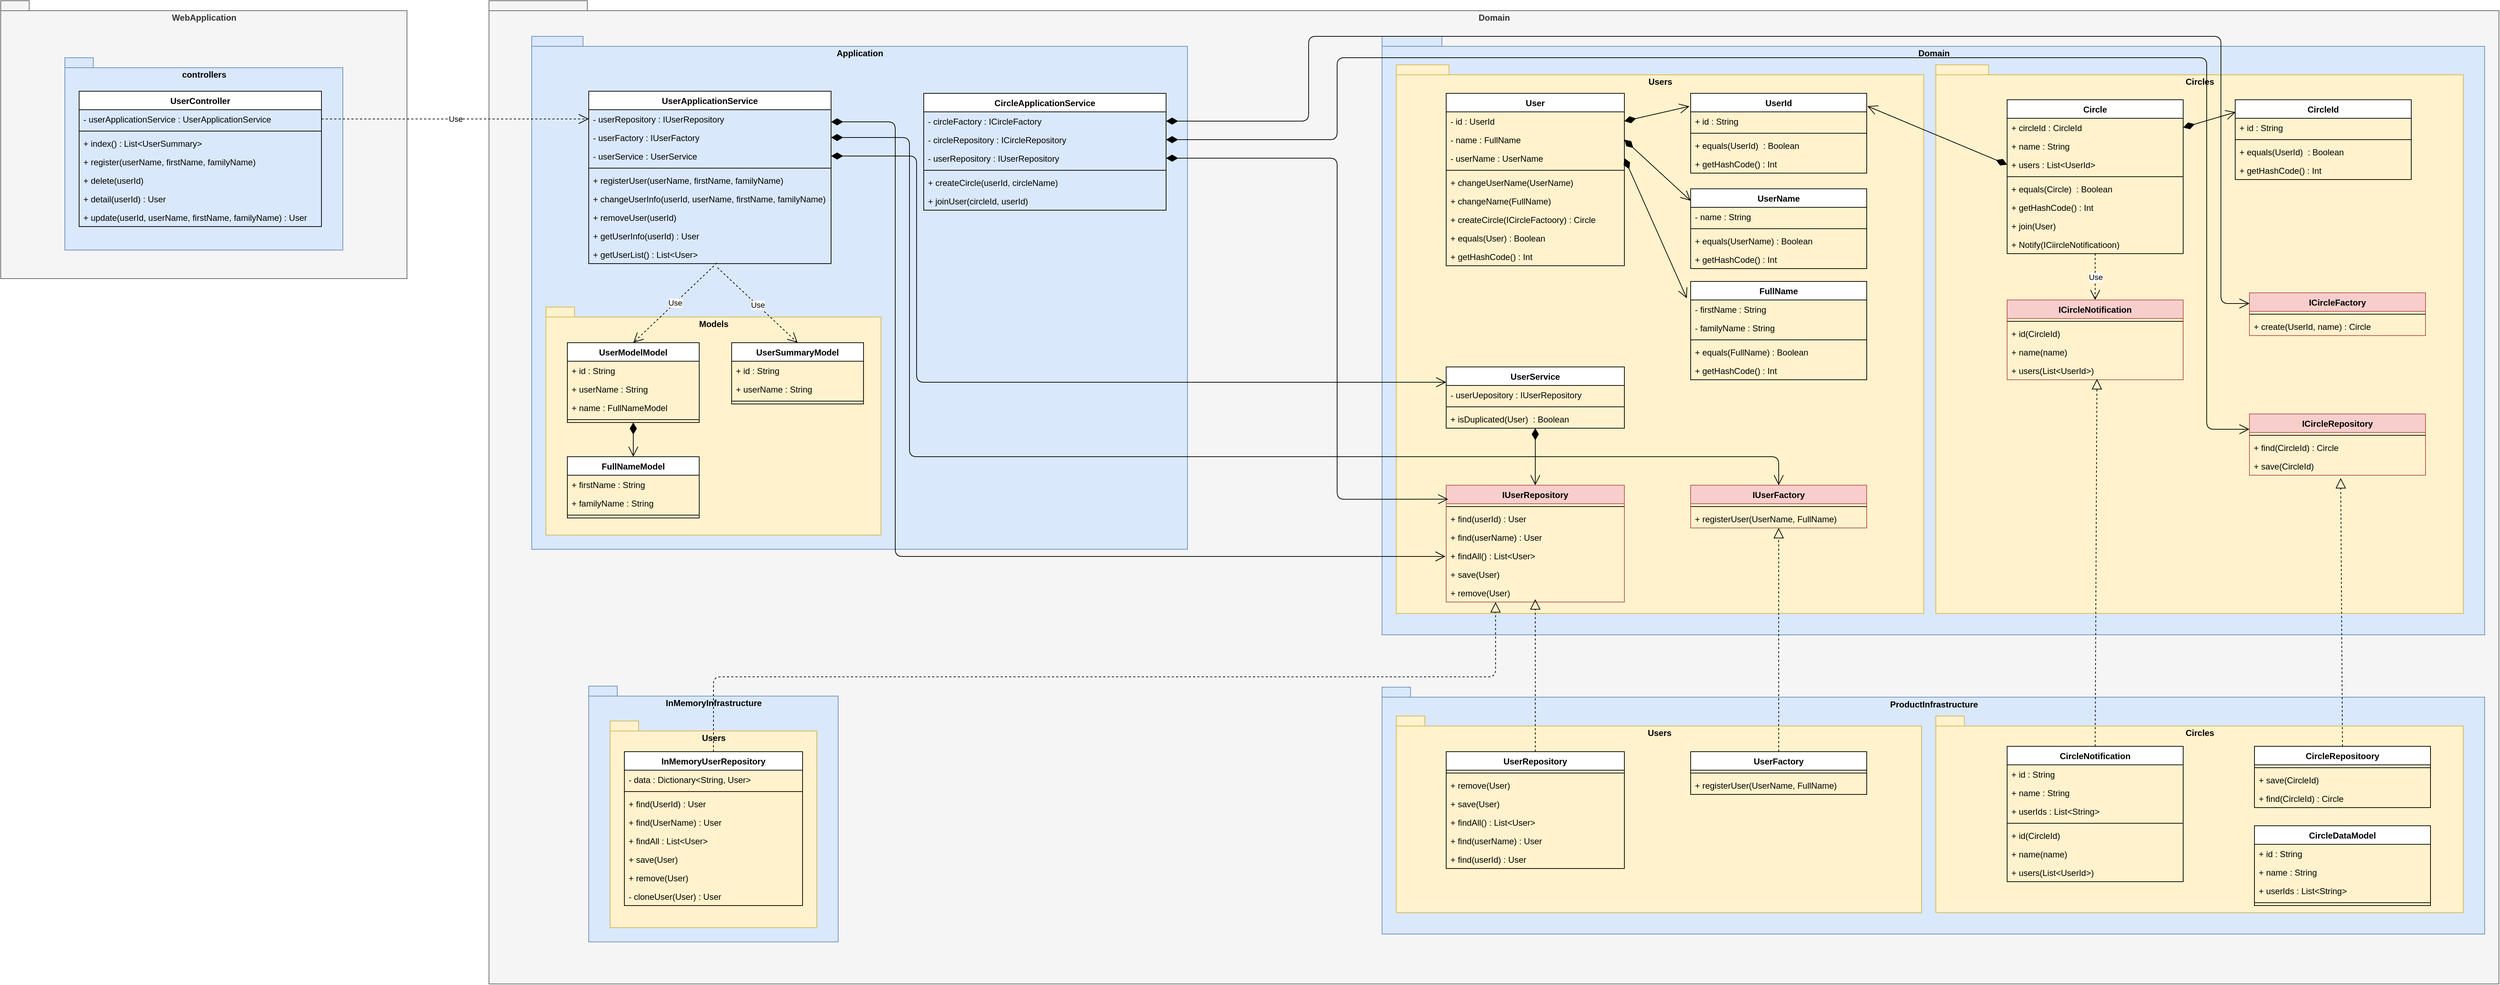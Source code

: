 <mxfile version="14.2.2" type="github">
  <diagram id="C5RBs43oDa-KdzZeNtuy" name="Page-1">
    <mxGraphModel dx="3231" dy="1077" grid="1" gridSize="10" guides="1" tooltips="1" connect="1" arrows="1" fold="1" page="1" pageScale="1" pageWidth="827" pageHeight="1169" math="0" shadow="0">
      <root>
        <mxCell id="WIyWlLk6GJQsqaUBKTNV-0" />
        <mxCell id="WIyWlLk6GJQsqaUBKTNV-1" parent="WIyWlLk6GJQsqaUBKTNV-0" />
        <mxCell id="rP0kursKjQXelINlSOQW-1" value="Domain" style="shape=folder;fontStyle=1;spacingTop=10;tabWidth=40;tabHeight=14;tabPosition=left;html=1;horizontal=1;verticalAlign=top;fillColor=#f5f5f5;strokeColor=#666666;fontColor=#333333;" parent="WIyWlLk6GJQsqaUBKTNV-1" vertex="1">
          <mxGeometry x="-840" y="610" width="2820" height="1380" as="geometry" />
        </mxCell>
        <mxCell id="LSt1L3LTANjzH6nGVOF3-1" value="Domain" style="shape=folder;fontStyle=1;spacingTop=10;tabWidth=40;tabHeight=14;tabPosition=left;html=1;horizontal=1;verticalAlign=top;fillColor=#dae8fc;strokeColor=#6c8ebf;" parent="WIyWlLk6GJQsqaUBKTNV-1" vertex="1">
          <mxGeometry x="413" y="660" width="1547" height="840" as="geometry" />
        </mxCell>
        <mxCell id="rP0kursKjQXelINlSOQW-18" value="Users" style="shape=folder;fontStyle=1;spacingTop=10;tabWidth=40;tabHeight=14;tabPosition=left;html=1;horizontal=1;verticalAlign=top;fillColor=#fff2cc;strokeColor=#d6b656;" parent="WIyWlLk6GJQsqaUBKTNV-1" vertex="1">
          <mxGeometry x="433" y="700" width="740" height="770" as="geometry" />
        </mxCell>
        <mxCell id="LSt1L3LTANjzH6nGVOF3-46" value="WebApplication" style="shape=folder;fontStyle=1;spacingTop=10;tabWidth=40;tabHeight=14;tabPosition=left;html=1;horizontal=1;verticalAlign=top;fillColor=#f5f5f5;strokeColor=#666666;fontColor=#333333;" parent="WIyWlLk6GJQsqaUBKTNV-1" vertex="1">
          <mxGeometry x="-1525" y="610" width="570" height="390" as="geometry" />
        </mxCell>
        <mxCell id="rP0kursKjQXelINlSOQW-2" value="controllers" style="shape=folder;fontStyle=1;spacingTop=10;tabWidth=40;tabHeight=14;tabPosition=left;html=1;horizontal=1;verticalAlign=top;fillColor=#dae8fc;strokeColor=#6c8ebf;" parent="WIyWlLk6GJQsqaUBKTNV-1" vertex="1">
          <mxGeometry x="-1435" y="690" width="390" height="270" as="geometry" />
        </mxCell>
        <mxCell id="LSt1L3LTANjzH6nGVOF3-133" value="ProductInfrastructure" style="shape=folder;fontStyle=1;spacingTop=10;tabWidth=40;tabHeight=14;tabPosition=left;html=1;horizontal=1;verticalAlign=top;fillColor=#dae8fc;strokeColor=#6c8ebf;" parent="WIyWlLk6GJQsqaUBKTNV-1" vertex="1">
          <mxGeometry x="413" y="1573.5" width="1547" height="346.5" as="geometry" />
        </mxCell>
        <mxCell id="LSt1L3LTANjzH6nGVOF3-130" value="InMemoryInfrastructure" style="shape=folder;fontStyle=1;spacingTop=10;tabWidth=40;tabHeight=14;tabPosition=left;html=1;horizontal=1;verticalAlign=top;fillColor=#dae8fc;strokeColor=#6c8ebf;" parent="WIyWlLk6GJQsqaUBKTNV-1" vertex="1">
          <mxGeometry x="-700" y="1572" width="350" height="359" as="geometry" />
        </mxCell>
        <mxCell id="LSt1L3LTANjzH6nGVOF3-69" value="Application" style="shape=folder;fontStyle=1;spacingTop=10;tabWidth=40;tabHeight=14;tabPosition=left;html=1;horizontal=1;verticalAlign=top;fillColor=#dae8fc;strokeColor=#6c8ebf;" parent="WIyWlLk6GJQsqaUBKTNV-1" vertex="1">
          <mxGeometry x="-780" y="660" width="920" height="720" as="geometry" />
        </mxCell>
        <mxCell id="LSt1L3LTANjzH6nGVOF3-10" value="User" style="swimlane;fontStyle=1;align=center;verticalAlign=top;childLayout=stackLayout;horizontal=1;startSize=26;horizontalStack=0;resizeParent=1;resizeParentMax=0;resizeLast=0;collapsible=1;marginBottom=0;" parent="WIyWlLk6GJQsqaUBKTNV-1" vertex="1">
          <mxGeometry x="503" y="740" width="250" height="242" as="geometry" />
        </mxCell>
        <mxCell id="LSt1L3LTANjzH6nGVOF3-11" value="- id : UserId" style="text;strokeColor=none;fillColor=none;align=left;verticalAlign=top;spacingLeft=4;spacingRight=4;overflow=hidden;rotatable=0;points=[[0,0.5],[1,0.5]];portConstraint=eastwest;" parent="LSt1L3LTANjzH6nGVOF3-10" vertex="1">
          <mxGeometry y="26" width="250" height="26" as="geometry" />
        </mxCell>
        <mxCell id="LSt1L3LTANjzH6nGVOF3-25" value="- name : FullName" style="text;strokeColor=none;fillColor=none;align=left;verticalAlign=top;spacingLeft=4;spacingRight=4;overflow=hidden;rotatable=0;points=[[0,0.5],[1,0.5]];portConstraint=eastwest;" parent="LSt1L3LTANjzH6nGVOF3-10" vertex="1">
          <mxGeometry y="52" width="250" height="26" as="geometry" />
        </mxCell>
        <mxCell id="LSt1L3LTANjzH6nGVOF3-56" value="- userName : UserName" style="text;strokeColor=none;fillColor=none;align=left;verticalAlign=top;spacingLeft=4;spacingRight=4;overflow=hidden;rotatable=0;points=[[0,0.5],[1,0.5]];portConstraint=eastwest;" parent="LSt1L3LTANjzH6nGVOF3-10" vertex="1">
          <mxGeometry y="78" width="250" height="26" as="geometry" />
        </mxCell>
        <mxCell id="LSt1L3LTANjzH6nGVOF3-12" value="" style="line;strokeWidth=1;fillColor=none;align=left;verticalAlign=middle;spacingTop=-1;spacingLeft=3;spacingRight=3;rotatable=0;labelPosition=right;points=[];portConstraint=eastwest;" parent="LSt1L3LTANjzH6nGVOF3-10" vertex="1">
          <mxGeometry y="104" width="250" height="8" as="geometry" />
        </mxCell>
        <mxCell id="LSt1L3LTANjzH6nGVOF3-13" value="+ changeUserName(UserName)" style="text;strokeColor=none;fillColor=none;align=left;verticalAlign=top;spacingLeft=4;spacingRight=4;overflow=hidden;rotatable=0;points=[[0,0.5],[1,0.5]];portConstraint=eastwest;" parent="LSt1L3LTANjzH6nGVOF3-10" vertex="1">
          <mxGeometry y="112" width="250" height="26" as="geometry" />
        </mxCell>
        <mxCell id="LSt1L3LTANjzH6nGVOF3-109" value="+ changeName(FullName)" style="text;strokeColor=none;fillColor=none;align=left;verticalAlign=top;spacingLeft=4;spacingRight=4;overflow=hidden;rotatable=0;points=[[0,0.5],[1,0.5]];portConstraint=eastwest;" parent="LSt1L3LTANjzH6nGVOF3-10" vertex="1">
          <mxGeometry y="138" width="250" height="26" as="geometry" />
        </mxCell>
        <mxCell id="rP0kursKjQXelINlSOQW-38" value="+ createCircle(ICircleFactoory) : Circle" style="text;strokeColor=none;fillColor=none;align=left;verticalAlign=top;spacingLeft=4;spacingRight=4;overflow=hidden;rotatable=0;points=[[0,0.5],[1,0.5]];portConstraint=eastwest;" parent="LSt1L3LTANjzH6nGVOF3-10" vertex="1">
          <mxGeometry y="164" width="250" height="26" as="geometry" />
        </mxCell>
        <mxCell id="rP0kursKjQXelINlSOQW-39" value="+ equals(User) : Boolean" style="text;strokeColor=none;fillColor=none;align=left;verticalAlign=top;spacingLeft=4;spacingRight=4;overflow=hidden;rotatable=0;points=[[0,0.5],[1,0.5]];portConstraint=eastwest;" parent="LSt1L3LTANjzH6nGVOF3-10" vertex="1">
          <mxGeometry y="190" width="250" height="26" as="geometry" />
        </mxCell>
        <mxCell id="rP0kursKjQXelINlSOQW-40" value="+ getHashCode() : Int" style="text;strokeColor=none;fillColor=none;align=left;verticalAlign=top;spacingLeft=4;spacingRight=4;overflow=hidden;rotatable=0;points=[[0,0.5],[1,0.5]];portConstraint=eastwest;" parent="LSt1L3LTANjzH6nGVOF3-10" vertex="1">
          <mxGeometry y="216" width="250" height="26" as="geometry" />
        </mxCell>
        <mxCell id="LSt1L3LTANjzH6nGVOF3-14" value="UserId" style="swimlane;fontStyle=1;align=center;verticalAlign=top;childLayout=stackLayout;horizontal=1;startSize=26;horizontalStack=0;resizeParent=1;resizeParentMax=0;resizeLast=0;collapsible=1;marginBottom=0;" parent="WIyWlLk6GJQsqaUBKTNV-1" vertex="1">
          <mxGeometry x="846" y="740" width="247" height="112" as="geometry" />
        </mxCell>
        <mxCell id="LSt1L3LTANjzH6nGVOF3-15" value="+ id : String" style="text;strokeColor=none;fillColor=none;align=left;verticalAlign=top;spacingLeft=4;spacingRight=4;overflow=hidden;rotatable=0;points=[[0,0.5],[1,0.5]];portConstraint=eastwest;" parent="LSt1L3LTANjzH6nGVOF3-14" vertex="1">
          <mxGeometry y="26" width="247" height="26" as="geometry" />
        </mxCell>
        <mxCell id="LSt1L3LTANjzH6nGVOF3-16" value="" style="line;strokeWidth=1;fillColor=none;align=left;verticalAlign=middle;spacingTop=-1;spacingLeft=3;spacingRight=3;rotatable=0;labelPosition=right;points=[];portConstraint=eastwest;" parent="LSt1L3LTANjzH6nGVOF3-14" vertex="1">
          <mxGeometry y="52" width="247" height="8" as="geometry" />
        </mxCell>
        <mxCell id="LSt1L3LTANjzH6nGVOF3-17" value="+ equals(UserId)  : Boolean" style="text;strokeColor=none;fillColor=none;align=left;verticalAlign=top;spacingLeft=4;spacingRight=4;overflow=hidden;rotatable=0;points=[[0,0.5],[1,0.5]];portConstraint=eastwest;" parent="LSt1L3LTANjzH6nGVOF3-14" vertex="1">
          <mxGeometry y="60" width="247" height="26" as="geometry" />
        </mxCell>
        <mxCell id="LSt1L3LTANjzH6nGVOF3-24" value="+ getHashCode() : Int" style="text;strokeColor=none;fillColor=none;align=left;verticalAlign=top;spacingLeft=4;spacingRight=4;overflow=hidden;rotatable=0;points=[[0,0.5],[1,0.5]];portConstraint=eastwest;" parent="LSt1L3LTANjzH6nGVOF3-14" vertex="1">
          <mxGeometry y="86" width="247" height="26" as="geometry" />
        </mxCell>
        <mxCell id="LSt1L3LTANjzH6nGVOF3-28" value="UserService" style="swimlane;fontStyle=1;align=center;verticalAlign=top;childLayout=stackLayout;horizontal=1;startSize=26;horizontalStack=0;resizeParent=1;resizeParentMax=0;resizeLast=0;collapsible=1;marginBottom=0;" parent="WIyWlLk6GJQsqaUBKTNV-1" vertex="1">
          <mxGeometry x="503" y="1124" width="250" height="86" as="geometry" />
        </mxCell>
        <mxCell id="LSt1L3LTANjzH6nGVOF3-37" value="- userUepository : IUserRepository" style="text;strokeColor=none;fillColor=none;align=left;verticalAlign=top;spacingLeft=4;spacingRight=4;overflow=hidden;rotatable=0;points=[[0,0.5],[1,0.5]];portConstraint=eastwest;" parent="LSt1L3LTANjzH6nGVOF3-28" vertex="1">
          <mxGeometry y="26" width="250" height="26" as="geometry" />
        </mxCell>
        <mxCell id="LSt1L3LTANjzH6nGVOF3-30" value="" style="line;strokeWidth=1;fillColor=none;align=left;verticalAlign=middle;spacingTop=-1;spacingLeft=3;spacingRight=3;rotatable=0;labelPosition=right;points=[];portConstraint=eastwest;" parent="LSt1L3LTANjzH6nGVOF3-28" vertex="1">
          <mxGeometry y="52" width="250" height="8" as="geometry" />
        </mxCell>
        <mxCell id="LSt1L3LTANjzH6nGVOF3-31" value="+ isDuplicated(User)  : Boolean" style="text;strokeColor=none;fillColor=none;align=left;verticalAlign=top;spacingLeft=4;spacingRight=4;overflow=hidden;rotatable=0;points=[[0,0.5],[1,0.5]];portConstraint=eastwest;" parent="LSt1L3LTANjzH6nGVOF3-28" vertex="1">
          <mxGeometry y="60" width="250" height="26" as="geometry" />
        </mxCell>
        <mxCell id="LSt1L3LTANjzH6nGVOF3-39" value="IUserRepository" style="swimlane;fontStyle=1;align=center;verticalAlign=top;childLayout=stackLayout;horizontal=1;startSize=26;horizontalStack=0;resizeParent=1;resizeParentMax=0;resizeLast=0;collapsible=1;marginBottom=0;fillColor=#f8cecc;strokeColor=#b85450;" parent="WIyWlLk6GJQsqaUBKTNV-1" vertex="1">
          <mxGeometry x="503" y="1290" width="250" height="164" as="geometry" />
        </mxCell>
        <mxCell id="LSt1L3LTANjzH6nGVOF3-40" value="" style="line;strokeWidth=1;fillColor=none;align=left;verticalAlign=middle;spacingTop=-1;spacingLeft=3;spacingRight=3;rotatable=0;labelPosition=right;points=[];portConstraint=eastwest;" parent="LSt1L3LTANjzH6nGVOF3-39" vertex="1">
          <mxGeometry y="26" width="250" height="8" as="geometry" />
        </mxCell>
        <mxCell id="LSt1L3LTANjzH6nGVOF3-42" value="+ find(userId) : User" style="text;strokeColor=none;fillColor=none;align=left;verticalAlign=top;spacingLeft=4;spacingRight=4;overflow=hidden;rotatable=0;points=[[0,0.5],[1,0.5]];portConstraint=eastwest;" parent="LSt1L3LTANjzH6nGVOF3-39" vertex="1">
          <mxGeometry y="34" width="250" height="26" as="geometry" />
        </mxCell>
        <mxCell id="LSt1L3LTANjzH6nGVOF3-138" value="+ find(userName) : User" style="text;strokeColor=none;fillColor=none;align=left;verticalAlign=top;spacingLeft=4;spacingRight=4;overflow=hidden;rotatable=0;points=[[0,0.5],[1,0.5]];portConstraint=eastwest;" parent="LSt1L3LTANjzH6nGVOF3-39" vertex="1">
          <mxGeometry y="60" width="250" height="26" as="geometry" />
        </mxCell>
        <mxCell id="LSt1L3LTANjzH6nGVOF3-139" value="+ findAll() : List&lt;User&gt;" style="text;strokeColor=none;fillColor=none;align=left;verticalAlign=top;spacingLeft=4;spacingRight=4;overflow=hidden;rotatable=0;points=[[0,0.5],[1,0.5]];portConstraint=eastwest;" parent="LSt1L3LTANjzH6nGVOF3-39" vertex="1">
          <mxGeometry y="86" width="250" height="26" as="geometry" />
        </mxCell>
        <mxCell id="LSt1L3LTANjzH6nGVOF3-41" value="+ save(User) " style="text;strokeColor=none;fillColor=none;align=left;verticalAlign=top;spacingLeft=4;spacingRight=4;overflow=hidden;rotatable=0;points=[[0,0.5],[1,0.5]];portConstraint=eastwest;" parent="LSt1L3LTANjzH6nGVOF3-39" vertex="1">
          <mxGeometry y="112" width="250" height="26" as="geometry" />
        </mxCell>
        <mxCell id="LSt1L3LTANjzH6nGVOF3-140" value="+ remove(User) " style="text;strokeColor=none;fillColor=none;align=left;verticalAlign=top;spacingLeft=4;spacingRight=4;overflow=hidden;rotatable=0;points=[[0,0.5],[1,0.5]];portConstraint=eastwest;" parent="LSt1L3LTANjzH6nGVOF3-39" vertex="1">
          <mxGeometry y="138" width="250" height="26" as="geometry" />
        </mxCell>
        <mxCell id="LSt1L3LTANjzH6nGVOF3-51" value="UserName" style="swimlane;fontStyle=1;align=center;verticalAlign=top;childLayout=stackLayout;horizontal=1;startSize=26;horizontalStack=0;resizeParent=1;resizeParentMax=0;resizeLast=0;collapsible=1;marginBottom=0;" parent="WIyWlLk6GJQsqaUBKTNV-1" vertex="1">
          <mxGeometry x="846" y="874" width="247" height="112" as="geometry" />
        </mxCell>
        <mxCell id="LSt1L3LTANjzH6nGVOF3-52" value="- name : String" style="text;strokeColor=none;fillColor=none;align=left;verticalAlign=top;spacingLeft=4;spacingRight=4;overflow=hidden;rotatable=0;points=[[0,0.5],[1,0.5]];portConstraint=eastwest;" parent="LSt1L3LTANjzH6nGVOF3-51" vertex="1">
          <mxGeometry y="26" width="247" height="26" as="geometry" />
        </mxCell>
        <mxCell id="LSt1L3LTANjzH6nGVOF3-53" value="" style="line;strokeWidth=1;fillColor=none;align=left;verticalAlign=middle;spacingTop=-1;spacingLeft=3;spacingRight=3;rotatable=0;labelPosition=right;points=[];portConstraint=eastwest;" parent="LSt1L3LTANjzH6nGVOF3-51" vertex="1">
          <mxGeometry y="52" width="247" height="8" as="geometry" />
        </mxCell>
        <mxCell id="LSt1L3LTANjzH6nGVOF3-6" value="+ equals(UserName) : Boolean" style="text;strokeColor=none;fillColor=none;align=left;verticalAlign=top;spacingLeft=4;spacingRight=4;overflow=hidden;rotatable=0;points=[[0,0.5],[1,0.5]];portConstraint=eastwest;" parent="LSt1L3LTANjzH6nGVOF3-51" vertex="1">
          <mxGeometry y="60" width="247" height="26" as="geometry" />
        </mxCell>
        <mxCell id="rP0kursKjQXelINlSOQW-41" value="+ getHashCode() : Int" style="text;strokeColor=none;fillColor=none;align=left;verticalAlign=top;spacingLeft=4;spacingRight=4;overflow=hidden;rotatable=0;points=[[0,0.5],[1,0.5]];portConstraint=eastwest;" parent="LSt1L3LTANjzH6nGVOF3-51" vertex="1">
          <mxGeometry y="86" width="247" height="26" as="geometry" />
        </mxCell>
        <mxCell id="LSt1L3LTANjzH6nGVOF3-70" value="UserApplicationService" style="swimlane;fontStyle=1;align=center;verticalAlign=top;childLayout=stackLayout;horizontal=1;startSize=26;horizontalStack=0;resizeParent=1;resizeParentMax=0;resizeLast=0;collapsible=1;marginBottom=0;" parent="WIyWlLk6GJQsqaUBKTNV-1" vertex="1">
          <mxGeometry x="-700" y="737" width="340" height="242" as="geometry" />
        </mxCell>
        <mxCell id="LSt1L3LTANjzH6nGVOF3-72" value="- userRepository : IUserRepository" style="text;strokeColor=none;fillColor=none;align=left;verticalAlign=top;spacingLeft=4;spacingRight=4;overflow=hidden;rotatable=0;points=[[0,0.5],[1,0.5]];portConstraint=eastwest;" parent="LSt1L3LTANjzH6nGVOF3-70" vertex="1">
          <mxGeometry y="26" width="340" height="26" as="geometry" />
        </mxCell>
        <mxCell id="rP0kursKjQXelINlSOQW-0" value="- userFactory : IUserFactory" style="text;strokeColor=none;fillColor=none;align=left;verticalAlign=top;spacingLeft=4;spacingRight=4;overflow=hidden;rotatable=0;points=[[0,0.5],[1,0.5]];portConstraint=eastwest;" parent="LSt1L3LTANjzH6nGVOF3-70" vertex="1">
          <mxGeometry y="52" width="340" height="26" as="geometry" />
        </mxCell>
        <mxCell id="LSt1L3LTANjzH6nGVOF3-71" value="- userService : UserService" style="text;strokeColor=none;fillColor=none;align=left;verticalAlign=top;spacingLeft=4;spacingRight=4;overflow=hidden;rotatable=0;points=[[0,0.5],[1,0.5]];portConstraint=eastwest;" parent="LSt1L3LTANjzH6nGVOF3-70" vertex="1">
          <mxGeometry y="78" width="340" height="26" as="geometry" />
        </mxCell>
        <mxCell id="LSt1L3LTANjzH6nGVOF3-73" value="" style="line;strokeWidth=1;fillColor=none;align=left;verticalAlign=middle;spacingTop=-1;spacingLeft=3;spacingRight=3;rotatable=0;labelPosition=right;points=[];portConstraint=eastwest;" parent="LSt1L3LTANjzH6nGVOF3-70" vertex="1">
          <mxGeometry y="104" width="340" height="8" as="geometry" />
        </mxCell>
        <mxCell id="LSt1L3LTANjzH6nGVOF3-74" value="+ registerUser(userName, firstName, familyName)" style="text;strokeColor=none;fillColor=none;align=left;verticalAlign=top;spacingLeft=4;spacingRight=4;overflow=hidden;rotatable=0;points=[[0,0.5],[1,0.5]];portConstraint=eastwest;" parent="LSt1L3LTANjzH6nGVOF3-70" vertex="1">
          <mxGeometry y="112" width="340" height="26" as="geometry" />
        </mxCell>
        <mxCell id="LSt1L3LTANjzH6nGVOF3-122" value="+ changeUserInfo(userId, userName, firstName, familyName)" style="text;strokeColor=none;fillColor=none;align=left;verticalAlign=top;spacingLeft=4;spacingRight=4;overflow=hidden;rotatable=0;points=[[0,0.5],[1,0.5]];portConstraint=eastwest;" parent="LSt1L3LTANjzH6nGVOF3-70" vertex="1">
          <mxGeometry y="138" width="340" height="26" as="geometry" />
        </mxCell>
        <mxCell id="LSt1L3LTANjzH6nGVOF3-123" value="+ removeUser(userId)" style="text;strokeColor=none;fillColor=none;align=left;verticalAlign=top;spacingLeft=4;spacingRight=4;overflow=hidden;rotatable=0;points=[[0,0.5],[1,0.5]];portConstraint=eastwest;" parent="LSt1L3LTANjzH6nGVOF3-70" vertex="1">
          <mxGeometry y="164" width="340" height="26" as="geometry" />
        </mxCell>
        <mxCell id="LSt1L3LTANjzH6nGVOF3-124" value="+ getUserInfo(userId) : User" style="text;strokeColor=none;fillColor=none;align=left;verticalAlign=top;spacingLeft=4;spacingRight=4;overflow=hidden;rotatable=0;points=[[0,0.5],[1,0.5]];portConstraint=eastwest;" parent="LSt1L3LTANjzH6nGVOF3-70" vertex="1">
          <mxGeometry y="190" width="340" height="26" as="geometry" />
        </mxCell>
        <mxCell id="LSt1L3LTANjzH6nGVOF3-125" value="+ getUserList() : List&lt;User&gt;" style="text;strokeColor=none;fillColor=none;align=left;verticalAlign=top;spacingLeft=4;spacingRight=4;overflow=hidden;rotatable=0;points=[[0,0.5],[1,0.5]];portConstraint=eastwest;" parent="LSt1L3LTANjzH6nGVOF3-70" vertex="1">
          <mxGeometry y="216" width="340" height="26" as="geometry" />
        </mxCell>
        <mxCell id="LSt1L3LTANjzH6nGVOF3-75" value="Use" style="endArrow=open;endSize=12;dashed=1;html=1;exitX=1;exitY=0.5;exitDx=0;exitDy=0;entryX=0;entryY=0.5;entryDx=0;entryDy=0;" parent="WIyWlLk6GJQsqaUBKTNV-1" source="LSt1L3LTANjzH6nGVOF3-50" target="LSt1L3LTANjzH6nGVOF3-72" edge="1">
          <mxGeometry width="160" relative="1" as="geometry">
            <mxPoint x="-620" y="980" as="sourcePoint" />
            <mxPoint x="-430" y="776" as="targetPoint" />
          </mxGeometry>
        </mxCell>
        <mxCell id="LSt1L3LTANjzH6nGVOF3-77" value="IUserFactory" style="swimlane;fontStyle=1;align=center;verticalAlign=top;childLayout=stackLayout;horizontal=1;startSize=26;horizontalStack=0;resizeParent=1;resizeParentMax=0;resizeLast=0;collapsible=1;marginBottom=0;fillColor=#f8cecc;strokeColor=#b85450;" parent="WIyWlLk6GJQsqaUBKTNV-1" vertex="1">
          <mxGeometry x="846" y="1290" width="247" height="60" as="geometry" />
        </mxCell>
        <mxCell id="LSt1L3LTANjzH6nGVOF3-78" value="" style="line;strokeWidth=1;fillColor=none;align=left;verticalAlign=middle;spacingTop=-1;spacingLeft=3;spacingRight=3;rotatable=0;labelPosition=right;points=[];portConstraint=eastwest;" parent="LSt1L3LTANjzH6nGVOF3-77" vertex="1">
          <mxGeometry y="26" width="247" height="8" as="geometry" />
        </mxCell>
        <mxCell id="LSt1L3LTANjzH6nGVOF3-79" value="+ registerUser(UserName, FullName) " style="text;strokeColor=none;fillColor=none;align=left;verticalAlign=top;spacingLeft=4;spacingRight=4;overflow=hidden;rotatable=0;points=[[0,0.5],[1,0.5]];portConstraint=eastwest;" parent="LSt1L3LTANjzH6nGVOF3-77" vertex="1">
          <mxGeometry y="34" width="247" height="26" as="geometry" />
        </mxCell>
        <mxCell id="LSt1L3LTANjzH6nGVOF3-85" style="edgeStyle=elbowEdgeStyle;rounded=0;orthogonalLoop=1;jettySize=auto;elbow=vertical;html=1;exitX=0.75;exitY=0;exitDx=0;exitDy=0;" parent="WIyWlLk6GJQsqaUBKTNV-1" source="LSt1L3LTANjzH6nGVOF3-81" target="LSt1L3LTANjzH6nGVOF3-81" edge="1">
          <mxGeometry relative="1" as="geometry" />
        </mxCell>
        <mxCell id="LSt1L3LTANjzH6nGVOF3-126" value="" style="endArrow=open;html=1;endSize=12;startArrow=diamondThin;startSize=14;startFill=1;align=left;verticalAlign=bottom;exitX=1;exitY=0.5;exitDx=0;exitDy=0;entryX=-0.007;entryY=0.163;entryDx=0;entryDy=0;entryPerimeter=0;" parent="WIyWlLk6GJQsqaUBKTNV-1" source="LSt1L3LTANjzH6nGVOF3-11" target="LSt1L3LTANjzH6nGVOF3-14" edge="1">
          <mxGeometry x="-0.734" y="15" relative="1" as="geometry">
            <mxPoint x="983" y="-752" as="sourcePoint" />
            <mxPoint x="1143" y="-752" as="targetPoint" />
            <mxPoint as="offset" />
          </mxGeometry>
        </mxCell>
        <mxCell id="LSt1L3LTANjzH6nGVOF3-127" value="" style="endArrow=open;html=1;endSize=12;startArrow=diamondThin;startSize=14;startFill=1;align=left;verticalAlign=bottom;exitX=1;exitY=0.5;exitDx=0;exitDy=0;entryX=0;entryY=0.15;entryDx=0;entryDy=0;entryPerimeter=0;" parent="WIyWlLk6GJQsqaUBKTNV-1" source="LSt1L3LTANjzH6nGVOF3-25" target="LSt1L3LTANjzH6nGVOF3-51" edge="1">
          <mxGeometry x="-0.73" y="12" relative="1" as="geometry">
            <mxPoint x="803" y="-927" as="sourcePoint" />
            <mxPoint x="941.88" y="-1023.744" as="targetPoint" />
            <mxPoint as="offset" />
          </mxGeometry>
        </mxCell>
        <mxCell id="LSt1L3LTANjzH6nGVOF3-128" value="&lt;br&gt;" style="endArrow=open;html=1;endSize=12;startArrow=diamondThin;startSize=14;startFill=1;align=left;verticalAlign=bottom;exitX=1;exitY=0.5;exitDx=0;exitDy=0;entryX=-0.022;entryY=0.171;entryDx=0;entryDy=0;entryPerimeter=0;" parent="WIyWlLk6GJQsqaUBKTNV-1" source="LSt1L3LTANjzH6nGVOF3-56" target="LSt1L3LTANjzH6nGVOF3-3" edge="1">
          <mxGeometry x="-0.78" y="5" relative="1" as="geometry">
            <mxPoint x="803" y="-911.998" as="sourcePoint" />
            <mxPoint x="943" y="-899.1" as="targetPoint" />
            <mxPoint as="offset" />
          </mxGeometry>
        </mxCell>
        <mxCell id="LSt1L3LTANjzH6nGVOF3-47" value="UserController" style="swimlane;fontStyle=1;align=center;verticalAlign=top;childLayout=stackLayout;horizontal=1;startSize=26;horizontalStack=0;resizeParent=1;resizeParentMax=0;resizeLast=0;collapsible=1;marginBottom=0;" parent="WIyWlLk6GJQsqaUBKTNV-1" vertex="1">
          <mxGeometry x="-1415" y="737" width="340" height="190" as="geometry" />
        </mxCell>
        <mxCell id="LSt1L3LTANjzH6nGVOF3-50" value="- userApplicationService : UserApplicationService" style="text;align=left;verticalAlign=top;spacingLeft=4;spacingRight=4;overflow=hidden;rotatable=0;points=[[0,0.5],[1,0.5]];portConstraint=eastwest;" parent="LSt1L3LTANjzH6nGVOF3-47" vertex="1">
          <mxGeometry y="26" width="340" height="26" as="geometry" />
        </mxCell>
        <mxCell id="LSt1L3LTANjzH6nGVOF3-49" value="" style="line;strokeWidth=1;fillColor=none;align=left;verticalAlign=middle;spacingTop=-1;spacingLeft=3;spacingRight=3;rotatable=0;labelPosition=right;points=[];portConstraint=eastwest;" parent="LSt1L3LTANjzH6nGVOF3-47" vertex="1">
          <mxGeometry y="52" width="340" height="8" as="geometry" />
        </mxCell>
        <mxCell id="LSt1L3LTANjzH6nGVOF3-57" value="+ index() : List&lt;UserSummary&gt;" style="text;align=left;verticalAlign=top;spacingLeft=4;spacingRight=4;overflow=hidden;rotatable=0;points=[[0,0.5],[1,0.5]];portConstraint=eastwest;" parent="LSt1L3LTANjzH6nGVOF3-47" vertex="1">
          <mxGeometry y="60" width="340" height="26" as="geometry" />
        </mxCell>
        <mxCell id="LSt1L3LTANjzH6nGVOF3-117" value="+ register(userName, firstName, familyName)" style="text;align=left;verticalAlign=top;spacingLeft=4;spacingRight=4;overflow=hidden;rotatable=0;points=[[0,0.5],[1,0.5]];portConstraint=eastwest;" parent="LSt1L3LTANjzH6nGVOF3-47" vertex="1">
          <mxGeometry y="86" width="340" height="26" as="geometry" />
        </mxCell>
        <mxCell id="LSt1L3LTANjzH6nGVOF3-118" value="+ delete(userId)" style="text;align=left;verticalAlign=top;spacingLeft=4;spacingRight=4;overflow=hidden;rotatable=0;points=[[0,0.5],[1,0.5]];portConstraint=eastwest;" parent="LSt1L3LTANjzH6nGVOF3-47" vertex="1">
          <mxGeometry y="112" width="340" height="26" as="geometry" />
        </mxCell>
        <mxCell id="LSt1L3LTANjzH6nGVOF3-119" value="+ detail(userId) : User" style="text;align=left;verticalAlign=top;spacingLeft=4;spacingRight=4;overflow=hidden;rotatable=0;points=[[0,0.5],[1,0.5]];portConstraint=eastwest;" parent="LSt1L3LTANjzH6nGVOF3-47" vertex="1">
          <mxGeometry y="138" width="340" height="26" as="geometry" />
        </mxCell>
        <mxCell id="LSt1L3LTANjzH6nGVOF3-121" value="+ update(userId, userName, firstName, familyName) : User" style="text;align=left;verticalAlign=top;spacingLeft=4;spacingRight=4;overflow=hidden;rotatable=0;points=[[0,0.5],[1,0.5]];portConstraint=eastwest;" parent="LSt1L3LTANjzH6nGVOF3-47" vertex="1">
          <mxGeometry y="164" width="340" height="26" as="geometry" />
        </mxCell>
        <mxCell id="rP0kursKjQXelINlSOQW-3" value="Models" style="shape=folder;fontStyle=1;spacingTop=10;tabWidth=40;tabHeight=14;tabPosition=left;html=1;horizontal=1;verticalAlign=top;fillColor=#fff2cc;strokeColor=#d6b656;" parent="WIyWlLk6GJQsqaUBKTNV-1" vertex="1">
          <mxGeometry x="-760" y="1040" width="470" height="320" as="geometry" />
        </mxCell>
        <mxCell id="rP0kursKjQXelINlSOQW-4" value="FullNameModel" style="swimlane;fontStyle=1;align=center;verticalAlign=top;childLayout=stackLayout;horizontal=1;startSize=26;horizontalStack=0;resizeParent=1;resizeParentMax=0;resizeLast=0;collapsible=1;marginBottom=0;" parent="WIyWlLk6GJQsqaUBKTNV-1" vertex="1">
          <mxGeometry x="-730" y="1250" width="185" height="86" as="geometry" />
        </mxCell>
        <mxCell id="rP0kursKjQXelINlSOQW-32" value="+ firstName : String" style="text;strokeColor=none;fillColor=none;align=left;verticalAlign=top;spacingLeft=4;spacingRight=4;overflow=hidden;rotatable=0;points=[[0,0.5],[1,0.5]];portConstraint=eastwest;" parent="rP0kursKjQXelINlSOQW-4" vertex="1">
          <mxGeometry y="26" width="185" height="26" as="geometry" />
        </mxCell>
        <mxCell id="rP0kursKjQXelINlSOQW-33" value="+ familyName : String" style="text;strokeColor=none;fillColor=none;align=left;verticalAlign=top;spacingLeft=4;spacingRight=4;overflow=hidden;rotatable=0;points=[[0,0.5],[1,0.5]];portConstraint=eastwest;" parent="rP0kursKjQXelINlSOQW-4" vertex="1">
          <mxGeometry y="52" width="185" height="26" as="geometry" />
        </mxCell>
        <mxCell id="rP0kursKjQXelINlSOQW-8" value="" style="line;strokeWidth=1;fillColor=none;align=left;verticalAlign=middle;spacingTop=-1;spacingLeft=3;spacingRight=3;rotatable=0;labelPosition=right;points=[];portConstraint=eastwest;" parent="rP0kursKjQXelINlSOQW-4" vertex="1">
          <mxGeometry y="78" width="185" height="8" as="geometry" />
        </mxCell>
        <mxCell id="rP0kursKjQXelINlSOQW-14" value="UserModelModel" style="swimlane;fontStyle=1;align=center;verticalAlign=top;childLayout=stackLayout;horizontal=1;startSize=26;horizontalStack=0;resizeParent=1;resizeParentMax=0;resizeLast=0;collapsible=1;marginBottom=0;" parent="WIyWlLk6GJQsqaUBKTNV-1" vertex="1">
          <mxGeometry x="-730" y="1090" width="185" height="112" as="geometry" />
        </mxCell>
        <mxCell id="rP0kursKjQXelINlSOQW-29" value="+ id : String" style="text;strokeColor=none;fillColor=none;align=left;verticalAlign=top;spacingLeft=4;spacingRight=4;overflow=hidden;rotatable=0;points=[[0,0.5],[1,0.5]];portConstraint=eastwest;" parent="rP0kursKjQXelINlSOQW-14" vertex="1">
          <mxGeometry y="26" width="185" height="26" as="geometry" />
        </mxCell>
        <mxCell id="rP0kursKjQXelINlSOQW-30" value="+ userName : String" style="text;strokeColor=none;fillColor=none;align=left;verticalAlign=top;spacingLeft=4;spacingRight=4;overflow=hidden;rotatable=0;points=[[0,0.5],[1,0.5]];portConstraint=eastwest;" parent="rP0kursKjQXelINlSOQW-14" vertex="1">
          <mxGeometry y="52" width="185" height="26" as="geometry" />
        </mxCell>
        <mxCell id="rP0kursKjQXelINlSOQW-31" value="+ name : FullNameModel" style="text;strokeColor=none;fillColor=none;align=left;verticalAlign=top;spacingLeft=4;spacingRight=4;overflow=hidden;rotatable=0;points=[[0,0.5],[1,0.5]];portConstraint=eastwest;" parent="rP0kursKjQXelINlSOQW-14" vertex="1">
          <mxGeometry y="78" width="185" height="26" as="geometry" />
        </mxCell>
        <mxCell id="rP0kursKjQXelINlSOQW-15" value="" style="line;strokeWidth=1;fillColor=none;align=left;verticalAlign=middle;spacingTop=-1;spacingLeft=3;spacingRight=3;rotatable=0;labelPosition=right;points=[];portConstraint=eastwest;" parent="rP0kursKjQXelINlSOQW-14" vertex="1">
          <mxGeometry y="104" width="185" height="8" as="geometry" />
        </mxCell>
        <mxCell id="rP0kursKjQXelINlSOQW-16" value="UserSummaryModel" style="swimlane;fontStyle=1;align=center;verticalAlign=top;childLayout=stackLayout;horizontal=1;startSize=26;horizontalStack=0;resizeParent=1;resizeParentMax=0;resizeLast=0;collapsible=1;marginBottom=0;" parent="WIyWlLk6GJQsqaUBKTNV-1" vertex="1">
          <mxGeometry x="-499.5" y="1090" width="185" height="86" as="geometry" />
        </mxCell>
        <mxCell id="rP0kursKjQXelINlSOQW-34" value="+ id : String" style="text;strokeColor=none;fillColor=none;align=left;verticalAlign=top;spacingLeft=4;spacingRight=4;overflow=hidden;rotatable=0;points=[[0,0.5],[1,0.5]];portConstraint=eastwest;" parent="rP0kursKjQXelINlSOQW-16" vertex="1">
          <mxGeometry y="26" width="185" height="26" as="geometry" />
        </mxCell>
        <mxCell id="rP0kursKjQXelINlSOQW-35" value="+ userName : String" style="text;strokeColor=none;fillColor=none;align=left;verticalAlign=top;spacingLeft=4;spacingRight=4;overflow=hidden;rotatable=0;points=[[0,0.5],[1,0.5]];portConstraint=eastwest;" parent="rP0kursKjQXelINlSOQW-16" vertex="1">
          <mxGeometry y="52" width="185" height="26" as="geometry" />
        </mxCell>
        <mxCell id="rP0kursKjQXelINlSOQW-17" value="" style="line;strokeWidth=1;fillColor=none;align=left;verticalAlign=middle;spacingTop=-1;spacingLeft=3;spacingRight=3;rotatable=0;labelPosition=right;points=[];portConstraint=eastwest;" parent="rP0kursKjQXelINlSOQW-16" vertex="1">
          <mxGeometry y="78" width="185" height="8" as="geometry" />
        </mxCell>
        <mxCell id="LSt1L3LTANjzH6nGVOF3-3" value="FullName" style="swimlane;fontStyle=1;align=center;verticalAlign=top;childLayout=stackLayout;horizontal=1;startSize=26;horizontalStack=0;resizeParent=1;resizeParentMax=0;resizeLast=0;collapsible=1;marginBottom=0;" parent="WIyWlLk6GJQsqaUBKTNV-1" vertex="1">
          <mxGeometry x="846" y="1004" width="247" height="138" as="geometry" />
        </mxCell>
        <mxCell id="LSt1L3LTANjzH6nGVOF3-4" value="- firstName : String" style="text;strokeColor=none;fillColor=none;align=left;verticalAlign=top;spacingLeft=4;spacingRight=4;overflow=hidden;rotatable=0;points=[[0,0.5],[1,0.5]];portConstraint=eastwest;" parent="LSt1L3LTANjzH6nGVOF3-3" vertex="1">
          <mxGeometry y="26" width="247" height="26" as="geometry" />
        </mxCell>
        <mxCell id="LSt1L3LTANjzH6nGVOF3-26" value="- familyName : String" style="text;strokeColor=none;fillColor=none;align=left;verticalAlign=top;spacingLeft=4;spacingRight=4;overflow=hidden;rotatable=0;points=[[0,0.5],[1,0.5]];portConstraint=eastwest;" parent="LSt1L3LTANjzH6nGVOF3-3" vertex="1">
          <mxGeometry y="52" width="247" height="26" as="geometry" />
        </mxCell>
        <mxCell id="LSt1L3LTANjzH6nGVOF3-5" value="" style="line;strokeWidth=1;fillColor=none;align=left;verticalAlign=middle;spacingTop=-1;spacingLeft=3;spacingRight=3;rotatable=0;labelPosition=right;points=[];portConstraint=eastwest;" parent="LSt1L3LTANjzH6nGVOF3-3" vertex="1">
          <mxGeometry y="78" width="247" height="8" as="geometry" />
        </mxCell>
        <mxCell id="rP0kursKjQXelINlSOQW-43" value="+ equals(FullName) : Boolean" style="text;strokeColor=none;fillColor=none;align=left;verticalAlign=top;spacingLeft=4;spacingRight=4;overflow=hidden;rotatable=0;points=[[0,0.5],[1,0.5]];portConstraint=eastwest;" parent="LSt1L3LTANjzH6nGVOF3-3" vertex="1">
          <mxGeometry y="86" width="247" height="26" as="geometry" />
        </mxCell>
        <mxCell id="rP0kursKjQXelINlSOQW-44" value="+ getHashCode() : Int" style="text;strokeColor=none;fillColor=none;align=left;verticalAlign=top;spacingLeft=4;spacingRight=4;overflow=hidden;rotatable=0;points=[[0,0.5],[1,0.5]];portConstraint=eastwest;" parent="LSt1L3LTANjzH6nGVOF3-3" vertex="1">
          <mxGeometry y="112" width="247" height="26" as="geometry" />
        </mxCell>
        <mxCell id="rP0kursKjQXelINlSOQW-22" value="Users" style="shape=folder;fontStyle=1;spacingTop=10;tabWidth=40;tabHeight=14;tabPosition=left;html=1;horizontal=1;verticalAlign=top;fillColor=#fff2cc;strokeColor=#d6b656;" parent="WIyWlLk6GJQsqaUBKTNV-1" vertex="1">
          <mxGeometry x="-670" y="1621" width="290" height="290" as="geometry" />
        </mxCell>
        <mxCell id="LSt1L3LTANjzH6nGVOF3-58" value="InMemoryUserRepository" style="swimlane;fontStyle=1;align=center;verticalAlign=top;childLayout=stackLayout;horizontal=1;startSize=26;horizontalStack=0;resizeParent=1;resizeParentMax=0;resizeLast=0;collapsible=1;marginBottom=0;" parent="WIyWlLk6GJQsqaUBKTNV-1" vertex="1">
          <mxGeometry x="-650" y="1664" width="250" height="216" as="geometry" />
        </mxCell>
        <mxCell id="LSt1L3LTANjzH6nGVOF3-60" value="- data : Dictionary&lt;String, User&gt;" style="text;strokeColor=none;fillColor=none;align=left;verticalAlign=top;spacingLeft=4;spacingRight=4;overflow=hidden;rotatable=0;points=[[0,0.5],[1,0.5]];portConstraint=eastwest;" parent="LSt1L3LTANjzH6nGVOF3-58" vertex="1">
          <mxGeometry y="26" width="250" height="26" as="geometry" />
        </mxCell>
        <mxCell id="LSt1L3LTANjzH6nGVOF3-59" value="" style="line;strokeWidth=1;fillColor=none;align=left;verticalAlign=middle;spacingTop=-1;spacingLeft=3;spacingRight=3;rotatable=0;labelPosition=right;points=[];portConstraint=eastwest;" parent="LSt1L3LTANjzH6nGVOF3-58" vertex="1">
          <mxGeometry y="52" width="250" height="8" as="geometry" />
        </mxCell>
        <mxCell id="LSt1L3LTANjzH6nGVOF3-61" value="+ find(UserId) : User" style="text;strokeColor=none;fillColor=none;align=left;verticalAlign=top;spacingLeft=4;spacingRight=4;overflow=hidden;rotatable=0;points=[[0,0.5],[1,0.5]];portConstraint=eastwest;" parent="LSt1L3LTANjzH6nGVOF3-58" vertex="1">
          <mxGeometry y="60" width="250" height="26" as="geometry" />
        </mxCell>
        <mxCell id="LSt1L3LTANjzH6nGVOF3-131" value="+ find(UserName) : User" style="text;strokeColor=none;fillColor=none;align=left;verticalAlign=top;spacingLeft=4;spacingRight=4;overflow=hidden;rotatable=0;points=[[0,0.5],[1,0.5]];portConstraint=eastwest;" parent="LSt1L3LTANjzH6nGVOF3-58" vertex="1">
          <mxGeometry y="86" width="250" height="26" as="geometry" />
        </mxCell>
        <mxCell id="LSt1L3LTANjzH6nGVOF3-63" value="+ findAll : List&lt;User&gt;" style="text;strokeColor=none;fillColor=none;align=left;verticalAlign=top;spacingLeft=4;spacingRight=4;overflow=hidden;rotatable=0;points=[[0,0.5],[1,0.5]];portConstraint=eastwest;" parent="LSt1L3LTANjzH6nGVOF3-58" vertex="1">
          <mxGeometry y="112" width="250" height="26" as="geometry" />
        </mxCell>
        <mxCell id="LSt1L3LTANjzH6nGVOF3-62" value="+ save(User) " style="text;strokeColor=none;fillColor=none;align=left;verticalAlign=top;spacingLeft=4;spacingRight=4;overflow=hidden;rotatable=0;points=[[0,0.5],[1,0.5]];portConstraint=eastwest;" parent="LSt1L3LTANjzH6nGVOF3-58" vertex="1">
          <mxGeometry y="138" width="250" height="26" as="geometry" />
        </mxCell>
        <mxCell id="LSt1L3LTANjzH6nGVOF3-132" value="+ remove(User) " style="text;strokeColor=none;fillColor=none;align=left;verticalAlign=top;spacingLeft=4;spacingRight=4;overflow=hidden;rotatable=0;points=[[0,0.5],[1,0.5]];portConstraint=eastwest;" parent="LSt1L3LTANjzH6nGVOF3-58" vertex="1">
          <mxGeometry y="164" width="250" height="26" as="geometry" />
        </mxCell>
        <mxCell id="LSt1L3LTANjzH6nGVOF3-64" value="- cloneUser(User) : User" style="text;strokeColor=none;fillColor=none;align=left;verticalAlign=top;spacingLeft=4;spacingRight=4;overflow=hidden;rotatable=0;points=[[0,0.5],[1,0.5]];portConstraint=eastwest;" parent="LSt1L3LTANjzH6nGVOF3-58" vertex="1">
          <mxGeometry y="190" width="250" height="26" as="geometry" />
        </mxCell>
        <mxCell id="rP0kursKjQXelINlSOQW-23" value="Users" style="shape=folder;fontStyle=1;spacingTop=10;tabWidth=40;tabHeight=14;tabPosition=left;html=1;horizontal=1;verticalAlign=top;fillColor=#fff2cc;strokeColor=#d6b656;" parent="WIyWlLk6GJQsqaUBKTNV-1" vertex="1">
          <mxGeometry x="433" y="1614" width="737" height="276" as="geometry" />
        </mxCell>
        <mxCell id="LSt1L3LTANjzH6nGVOF3-34" value="UserRepository" style="swimlane;fontStyle=1;align=center;verticalAlign=top;childLayout=stackLayout;horizontal=1;startSize=26;horizontalStack=0;resizeParent=1;resizeParentMax=0;resizeLast=0;collapsible=1;marginBottom=0;" parent="WIyWlLk6GJQsqaUBKTNV-1" vertex="1">
          <mxGeometry x="503" y="1664" width="250" height="164" as="geometry" />
        </mxCell>
        <mxCell id="LSt1L3LTANjzH6nGVOF3-35" value="" style="line;strokeWidth=1;fillColor=none;align=left;verticalAlign=middle;spacingTop=-1;spacingLeft=3;spacingRight=3;rotatable=0;labelPosition=right;points=[];portConstraint=eastwest;" parent="LSt1L3LTANjzH6nGVOF3-34" vertex="1">
          <mxGeometry y="26" width="250" height="8" as="geometry" />
        </mxCell>
        <mxCell id="LSt1L3LTANjzH6nGVOF3-145" value="+ remove(User) " style="text;strokeColor=none;fillColor=none;align=left;verticalAlign=top;spacingLeft=4;spacingRight=4;overflow=hidden;rotatable=0;points=[[0,0.5],[1,0.5]];portConstraint=eastwest;" parent="LSt1L3LTANjzH6nGVOF3-34" vertex="1">
          <mxGeometry y="34" width="250" height="26" as="geometry" />
        </mxCell>
        <mxCell id="LSt1L3LTANjzH6nGVOF3-144" value="+ save(User) " style="text;strokeColor=none;fillColor=none;align=left;verticalAlign=top;spacingLeft=4;spacingRight=4;overflow=hidden;rotatable=0;points=[[0,0.5],[1,0.5]];portConstraint=eastwest;" parent="LSt1L3LTANjzH6nGVOF3-34" vertex="1">
          <mxGeometry y="60" width="250" height="26" as="geometry" />
        </mxCell>
        <mxCell id="LSt1L3LTANjzH6nGVOF3-143" value="+ findAll() : List&lt;User&gt;" style="text;strokeColor=none;fillColor=none;align=left;verticalAlign=top;spacingLeft=4;spacingRight=4;overflow=hidden;rotatable=0;points=[[0,0.5],[1,0.5]];portConstraint=eastwest;" parent="LSt1L3LTANjzH6nGVOF3-34" vertex="1">
          <mxGeometry y="86" width="250" height="26" as="geometry" />
        </mxCell>
        <mxCell id="LSt1L3LTANjzH6nGVOF3-142" value="+ find(userName) : User" style="text;strokeColor=none;fillColor=none;align=left;verticalAlign=top;spacingLeft=4;spacingRight=4;overflow=hidden;rotatable=0;points=[[0,0.5],[1,0.5]];portConstraint=eastwest;" parent="LSt1L3LTANjzH6nGVOF3-34" vertex="1">
          <mxGeometry y="112" width="250" height="26" as="geometry" />
        </mxCell>
        <mxCell id="LSt1L3LTANjzH6nGVOF3-141" value="+ find(userId) : User" style="text;strokeColor=none;fillColor=none;align=left;verticalAlign=top;spacingLeft=4;spacingRight=4;overflow=hidden;rotatable=0;points=[[0,0.5],[1,0.5]];portConstraint=eastwest;" parent="LSt1L3LTANjzH6nGVOF3-34" vertex="1">
          <mxGeometry y="138" width="250" height="26" as="geometry" />
        </mxCell>
        <mxCell id="LSt1L3LTANjzH6nGVOF3-81" value="UserFactory" style="swimlane;fontStyle=1;align=center;verticalAlign=top;childLayout=stackLayout;horizontal=1;startSize=26;horizontalStack=0;resizeParent=1;resizeParentMax=0;resizeLast=0;collapsible=1;marginBottom=0;" parent="WIyWlLk6GJQsqaUBKTNV-1" vertex="1">
          <mxGeometry x="846" y="1664" width="247" height="60" as="geometry" />
        </mxCell>
        <mxCell id="LSt1L3LTANjzH6nGVOF3-82" value="" style="line;strokeWidth=1;fillColor=none;align=left;verticalAlign=middle;spacingTop=-1;spacingLeft=3;spacingRight=3;rotatable=0;labelPosition=right;points=[];portConstraint=eastwest;" parent="LSt1L3LTANjzH6nGVOF3-81" vertex="1">
          <mxGeometry y="26" width="247" height="8" as="geometry" />
        </mxCell>
        <mxCell id="LSt1L3LTANjzH6nGVOF3-83" value="+ registerUser(UserName, FullName) &#xa;" style="text;strokeColor=none;fillColor=none;align=left;verticalAlign=top;spacingLeft=4;spacingRight=4;overflow=hidden;rotatable=0;points=[[0,0.5],[1,0.5]];portConstraint=eastwest;" parent="LSt1L3LTANjzH6nGVOF3-81" vertex="1">
          <mxGeometry y="34" width="247" height="26" as="geometry" />
        </mxCell>
        <mxCell id="LSt1L3LTANjzH6nGVOF3-45" value="" style="endArrow=block;dashed=1;endFill=0;endSize=12;html=1;exitX=0.5;exitY=0;exitDx=0;exitDy=0;" parent="WIyWlLk6GJQsqaUBKTNV-1" source="LSt1L3LTANjzH6nGVOF3-34" edge="1">
          <mxGeometry width="160" relative="1" as="geometry">
            <mxPoint x="423" y="1185.5" as="sourcePoint" />
            <mxPoint x="628" y="1450" as="targetPoint" />
          </mxGeometry>
        </mxCell>
        <mxCell id="LSt1L3LTANjzH6nGVOF3-84" value="" style="endArrow=block;dashed=1;endFill=0;endSize=12;html=1;exitX=0.5;exitY=0;exitDx=0;exitDy=0;" parent="WIyWlLk6GJQsqaUBKTNV-1" source="LSt1L3LTANjzH6nGVOF3-81" target="LSt1L3LTANjzH6nGVOF3-79" edge="1">
          <mxGeometry width="160" relative="1" as="geometry">
            <mxPoint x="1083" y="1390" as="sourcePoint" />
            <mxPoint x="1180.816" y="1316" as="targetPoint" />
          </mxGeometry>
        </mxCell>
        <mxCell id="rP0kursKjQXelINlSOQW-28" value="" style="endArrow=open;html=1;endSize=12;startArrow=diamondThin;startSize=14;startFill=1;align=left;verticalAlign=bottom;exitX=0.5;exitY=1;exitDx=0;exitDy=0;entryX=0.5;entryY=0;entryDx=0;entryDy=0;" parent="WIyWlLk6GJQsqaUBKTNV-1" source="rP0kursKjQXelINlSOQW-14" target="rP0kursKjQXelINlSOQW-4" edge="1">
          <mxGeometry x="-0.734" y="15" relative="1" as="geometry">
            <mxPoint x="150" y="883" as="sourcePoint" />
            <mxPoint x="241.551" y="786.256" as="targetPoint" />
            <mxPoint as="offset" />
          </mxGeometry>
        </mxCell>
        <mxCell id="rP0kursKjQXelINlSOQW-36" value="Use" style="endArrow=open;endSize=12;dashed=1;html=1;entryX=0.5;entryY=0;entryDx=0;entryDy=0;" parent="WIyWlLk6GJQsqaUBKTNV-1" target="rP0kursKjQXelINlSOQW-14" edge="1">
          <mxGeometry width="160" relative="1" as="geometry">
            <mxPoint x="-520" y="978" as="sourcePoint" />
            <mxPoint x="-99.25" y="1146.384" as="targetPoint" />
          </mxGeometry>
        </mxCell>
        <mxCell id="rP0kursKjQXelINlSOQW-37" value="Use" style="endArrow=open;endSize=12;dashed=1;html=1;entryX=0.5;entryY=0;entryDx=0;entryDy=0;exitX=0.531;exitY=1.218;exitDx=0;exitDy=0;exitPerimeter=0;" parent="WIyWlLk6GJQsqaUBKTNV-1" source="LSt1L3LTANjzH6nGVOF3-125" target="rP0kursKjQXelINlSOQW-16" edge="1">
          <mxGeometry width="160" relative="1" as="geometry">
            <mxPoint x="-510" y="988" as="sourcePoint" />
            <mxPoint x="-572.5" y="1100" as="targetPoint" />
          </mxGeometry>
        </mxCell>
        <mxCell id="LSt1L3LTANjzH6nGVOF3-68" value="" style="endArrow=block;dashed=1;endFill=0;endSize=12;html=1;exitX=0.5;exitY=0;exitDx=0;exitDy=0;entryX=0.277;entryY=1.005;entryDx=0;entryDy=0;entryPerimeter=0;edgeStyle=orthogonalEdgeStyle;" parent="WIyWlLk6GJQsqaUBKTNV-1" source="LSt1L3LTANjzH6nGVOF3-58" target="LSt1L3LTANjzH6nGVOF3-140" edge="1">
          <mxGeometry width="160" relative="1" as="geometry">
            <mxPoint x="120" y="1295.5" as="sourcePoint" />
            <mxPoint x="230" y="1212.5" as="targetPoint" />
          </mxGeometry>
        </mxCell>
        <mxCell id="AobNAXwscba2vag_p0f0-0" value="CircleApplicationService" style="swimlane;fontStyle=1;align=center;verticalAlign=top;childLayout=stackLayout;horizontal=1;startSize=26;horizontalStack=0;resizeParent=1;resizeParentMax=0;resizeLast=0;collapsible=1;marginBottom=0;" vertex="1" parent="WIyWlLk6GJQsqaUBKTNV-1">
          <mxGeometry x="-230" y="740" width="340" height="164" as="geometry" />
        </mxCell>
        <mxCell id="AobNAXwscba2vag_p0f0-2" value="- circleFactory : ICircleFactory" style="text;strokeColor=none;fillColor=none;align=left;verticalAlign=top;spacingLeft=4;spacingRight=4;overflow=hidden;rotatable=0;points=[[0,0.5],[1,0.5]];portConstraint=eastwest;" vertex="1" parent="AobNAXwscba2vag_p0f0-0">
          <mxGeometry y="26" width="340" height="26" as="geometry" />
        </mxCell>
        <mxCell id="AobNAXwscba2vag_p0f0-1" value="- circleRepository : ICircleRepository" style="text;strokeColor=none;fillColor=none;align=left;verticalAlign=top;spacingLeft=4;spacingRight=4;overflow=hidden;rotatable=0;points=[[0,0.5],[1,0.5]];portConstraint=eastwest;" vertex="1" parent="AobNAXwscba2vag_p0f0-0">
          <mxGeometry y="52" width="340" height="26" as="geometry" />
        </mxCell>
        <mxCell id="AobNAXwscba2vag_p0f0-3" value="- userRepository : IUserRepository" style="text;strokeColor=none;fillColor=none;align=left;verticalAlign=top;spacingLeft=4;spacingRight=4;overflow=hidden;rotatable=0;points=[[0,0.5],[1,0.5]];portConstraint=eastwest;" vertex="1" parent="AobNAXwscba2vag_p0f0-0">
          <mxGeometry y="78" width="340" height="26" as="geometry" />
        </mxCell>
        <mxCell id="AobNAXwscba2vag_p0f0-4" value="" style="line;strokeWidth=1;fillColor=none;align=left;verticalAlign=middle;spacingTop=-1;spacingLeft=3;spacingRight=3;rotatable=0;labelPosition=right;points=[];portConstraint=eastwest;" vertex="1" parent="AobNAXwscba2vag_p0f0-0">
          <mxGeometry y="104" width="340" height="8" as="geometry" />
        </mxCell>
        <mxCell id="AobNAXwscba2vag_p0f0-5" value="+ createCircle(userId, circleName)" style="text;strokeColor=none;fillColor=none;align=left;verticalAlign=top;spacingLeft=4;spacingRight=4;overflow=hidden;rotatable=0;points=[[0,0.5],[1,0.5]];portConstraint=eastwest;" vertex="1" parent="AobNAXwscba2vag_p0f0-0">
          <mxGeometry y="112" width="340" height="26" as="geometry" />
        </mxCell>
        <mxCell id="AobNAXwscba2vag_p0f0-6" value="+ joinUser(circleId, userId)" style="text;strokeColor=none;fillColor=none;align=left;verticalAlign=top;spacingLeft=4;spacingRight=4;overflow=hidden;rotatable=0;points=[[0,0.5],[1,0.5]];portConstraint=eastwest;" vertex="1" parent="AobNAXwscba2vag_p0f0-0">
          <mxGeometry y="138" width="340" height="26" as="geometry" />
        </mxCell>
        <mxCell id="AobNAXwscba2vag_p0f0-10" value="Circles" style="shape=folder;fontStyle=1;spacingTop=10;tabWidth=40;tabHeight=14;tabPosition=left;html=1;horizontal=1;verticalAlign=top;fillColor=#fff2cc;strokeColor=#d6b656;" vertex="1" parent="WIyWlLk6GJQsqaUBKTNV-1">
          <mxGeometry x="1190" y="700" width="740" height="770" as="geometry" />
        </mxCell>
        <mxCell id="AobNAXwscba2vag_p0f0-11" value="Circle" style="swimlane;fontStyle=1;align=center;verticalAlign=top;childLayout=stackLayout;horizontal=1;startSize=26;horizontalStack=0;resizeParent=1;resizeParentMax=0;resizeLast=0;collapsible=1;marginBottom=0;" vertex="1" parent="WIyWlLk6GJQsqaUBKTNV-1">
          <mxGeometry x="1290" y="749" width="247" height="216" as="geometry" />
        </mxCell>
        <mxCell id="AobNAXwscba2vag_p0f0-12" value="+ circleId : CircleId" style="text;strokeColor=none;fillColor=none;align=left;verticalAlign=top;spacingLeft=4;spacingRight=4;overflow=hidden;rotatable=0;points=[[0,0.5],[1,0.5]];portConstraint=eastwest;" vertex="1" parent="AobNAXwscba2vag_p0f0-11">
          <mxGeometry y="26" width="247" height="26" as="geometry" />
        </mxCell>
        <mxCell id="AobNAXwscba2vag_p0f0-30" value="+ name : String" style="text;strokeColor=none;fillColor=none;align=left;verticalAlign=top;spacingLeft=4;spacingRight=4;overflow=hidden;rotatable=0;points=[[0,0.5],[1,0.5]];portConstraint=eastwest;" vertex="1" parent="AobNAXwscba2vag_p0f0-11">
          <mxGeometry y="52" width="247" height="26" as="geometry" />
        </mxCell>
        <mxCell id="AobNAXwscba2vag_p0f0-31" value="+ users : List&lt;UserId&gt;" style="text;strokeColor=none;fillColor=none;align=left;verticalAlign=top;spacingLeft=4;spacingRight=4;overflow=hidden;rotatable=0;points=[[0,0.5],[1,0.5]];portConstraint=eastwest;" vertex="1" parent="AobNAXwscba2vag_p0f0-11">
          <mxGeometry y="78" width="247" height="26" as="geometry" />
        </mxCell>
        <mxCell id="AobNAXwscba2vag_p0f0-13" value="" style="line;strokeWidth=1;fillColor=none;align=left;verticalAlign=middle;spacingTop=-1;spacingLeft=3;spacingRight=3;rotatable=0;labelPosition=right;points=[];portConstraint=eastwest;" vertex="1" parent="AobNAXwscba2vag_p0f0-11">
          <mxGeometry y="104" width="247" height="8" as="geometry" />
        </mxCell>
        <mxCell id="AobNAXwscba2vag_p0f0-14" value="+ equals(Circle)  : Boolean" style="text;strokeColor=none;fillColor=none;align=left;verticalAlign=top;spacingLeft=4;spacingRight=4;overflow=hidden;rotatable=0;points=[[0,0.5],[1,0.5]];portConstraint=eastwest;" vertex="1" parent="AobNAXwscba2vag_p0f0-11">
          <mxGeometry y="112" width="247" height="26" as="geometry" />
        </mxCell>
        <mxCell id="AobNAXwscba2vag_p0f0-15" value="+ getHashCode() : Int" style="text;strokeColor=none;fillColor=none;align=left;verticalAlign=top;spacingLeft=4;spacingRight=4;overflow=hidden;rotatable=0;points=[[0,0.5],[1,0.5]];portConstraint=eastwest;" vertex="1" parent="AobNAXwscba2vag_p0f0-11">
          <mxGeometry y="138" width="247" height="26" as="geometry" />
        </mxCell>
        <mxCell id="AobNAXwscba2vag_p0f0-34" value="+ join(User)" style="text;strokeColor=none;fillColor=none;align=left;verticalAlign=top;spacingLeft=4;spacingRight=4;overflow=hidden;rotatable=0;points=[[0,0.5],[1,0.5]];portConstraint=eastwest;" vertex="1" parent="AobNAXwscba2vag_p0f0-11">
          <mxGeometry y="164" width="247" height="26" as="geometry" />
        </mxCell>
        <mxCell id="AobNAXwscba2vag_p0f0-35" value="+ Notify(ICiircleNotificatioon)" style="text;strokeColor=none;fillColor=none;align=left;verticalAlign=top;spacingLeft=4;spacingRight=4;overflow=hidden;rotatable=0;points=[[0,0.5],[1,0.5]];portConstraint=eastwest;" vertex="1" parent="AobNAXwscba2vag_p0f0-11">
          <mxGeometry y="190" width="247" height="26" as="geometry" />
        </mxCell>
        <mxCell id="AobNAXwscba2vag_p0f0-16" value="CircleId" style="swimlane;fontStyle=1;align=center;verticalAlign=top;childLayout=stackLayout;horizontal=1;startSize=26;horizontalStack=0;resizeParent=1;resizeParentMax=0;resizeLast=0;collapsible=1;marginBottom=0;" vertex="1" parent="WIyWlLk6GJQsqaUBKTNV-1">
          <mxGeometry x="1610" y="749" width="247" height="112" as="geometry" />
        </mxCell>
        <mxCell id="AobNAXwscba2vag_p0f0-17" value="+ id : String" style="text;strokeColor=none;fillColor=none;align=left;verticalAlign=top;spacingLeft=4;spacingRight=4;overflow=hidden;rotatable=0;points=[[0,0.5],[1,0.5]];portConstraint=eastwest;" vertex="1" parent="AobNAXwscba2vag_p0f0-16">
          <mxGeometry y="26" width="247" height="26" as="geometry" />
        </mxCell>
        <mxCell id="AobNAXwscba2vag_p0f0-18" value="" style="line;strokeWidth=1;fillColor=none;align=left;verticalAlign=middle;spacingTop=-1;spacingLeft=3;spacingRight=3;rotatable=0;labelPosition=right;points=[];portConstraint=eastwest;" vertex="1" parent="AobNAXwscba2vag_p0f0-16">
          <mxGeometry y="52" width="247" height="8" as="geometry" />
        </mxCell>
        <mxCell id="AobNAXwscba2vag_p0f0-19" value="+ equals(UserId)  : Boolean" style="text;strokeColor=none;fillColor=none;align=left;verticalAlign=top;spacingLeft=4;spacingRight=4;overflow=hidden;rotatable=0;points=[[0,0.5],[1,0.5]];portConstraint=eastwest;" vertex="1" parent="AobNAXwscba2vag_p0f0-16">
          <mxGeometry y="60" width="247" height="26" as="geometry" />
        </mxCell>
        <mxCell id="AobNAXwscba2vag_p0f0-20" value="+ getHashCode() : Int" style="text;strokeColor=none;fillColor=none;align=left;verticalAlign=top;spacingLeft=4;spacingRight=4;overflow=hidden;rotatable=0;points=[[0,0.5],[1,0.5]];portConstraint=eastwest;" vertex="1" parent="AobNAXwscba2vag_p0f0-16">
          <mxGeometry y="86" width="247" height="26" as="geometry" />
        </mxCell>
        <mxCell id="AobNAXwscba2vag_p0f0-21" value="ICircleFactory" style="swimlane;fontStyle=1;align=center;verticalAlign=top;childLayout=stackLayout;horizontal=1;startSize=26;horizontalStack=0;resizeParent=1;resizeParentMax=0;resizeLast=0;collapsible=1;marginBottom=0;fillColor=#f8cecc;strokeColor=#b85450;" vertex="1" parent="WIyWlLk6GJQsqaUBKTNV-1">
          <mxGeometry x="1630" y="1020" width="247" height="60" as="geometry" />
        </mxCell>
        <mxCell id="AobNAXwscba2vag_p0f0-22" value="" style="line;strokeWidth=1;fillColor=none;align=left;verticalAlign=middle;spacingTop=-1;spacingLeft=3;spacingRight=3;rotatable=0;labelPosition=right;points=[];portConstraint=eastwest;" vertex="1" parent="AobNAXwscba2vag_p0f0-21">
          <mxGeometry y="26" width="247" height="8" as="geometry" />
        </mxCell>
        <mxCell id="AobNAXwscba2vag_p0f0-23" value="+ create(UserId, name) : Circle" style="text;strokeColor=none;fillColor=none;align=left;verticalAlign=top;spacingLeft=4;spacingRight=4;overflow=hidden;rotatable=0;points=[[0,0.5],[1,0.5]];portConstraint=eastwest;" vertex="1" parent="AobNAXwscba2vag_p0f0-21">
          <mxGeometry y="34" width="247" height="26" as="geometry" />
        </mxCell>
        <mxCell id="AobNAXwscba2vag_p0f0-24" value="ICircleRepository" style="swimlane;fontStyle=1;align=center;verticalAlign=top;childLayout=stackLayout;horizontal=1;startSize=26;horizontalStack=0;resizeParent=1;resizeParentMax=0;resizeLast=0;collapsible=1;marginBottom=0;fillColor=#f8cecc;strokeColor=#b85450;" vertex="1" parent="WIyWlLk6GJQsqaUBKTNV-1">
          <mxGeometry x="1630" y="1190" width="247" height="86" as="geometry" />
        </mxCell>
        <mxCell id="AobNAXwscba2vag_p0f0-25" value="" style="line;strokeWidth=1;fillColor=none;align=left;verticalAlign=middle;spacingTop=-1;spacingLeft=3;spacingRight=3;rotatable=0;labelPosition=right;points=[];portConstraint=eastwest;" vertex="1" parent="AobNAXwscba2vag_p0f0-24">
          <mxGeometry y="26" width="247" height="8" as="geometry" />
        </mxCell>
        <mxCell id="AobNAXwscba2vag_p0f0-26" value="+ find(CircleId) : Circle" style="text;strokeColor=none;fillColor=none;align=left;verticalAlign=top;spacingLeft=4;spacingRight=4;overflow=hidden;rotatable=0;points=[[0,0.5],[1,0.5]];portConstraint=eastwest;" vertex="1" parent="AobNAXwscba2vag_p0f0-24">
          <mxGeometry y="34" width="247" height="26" as="geometry" />
        </mxCell>
        <mxCell id="AobNAXwscba2vag_p0f0-46" value="+ save(CircleId)" style="text;strokeColor=none;fillColor=none;align=left;verticalAlign=top;spacingLeft=4;spacingRight=4;overflow=hidden;rotatable=0;points=[[0,0.5],[1,0.5]];portConstraint=eastwest;" vertex="1" parent="AobNAXwscba2vag_p0f0-24">
          <mxGeometry y="60" width="247" height="26" as="geometry" />
        </mxCell>
        <mxCell id="AobNAXwscba2vag_p0f0-27" value="ICircleNotification" style="swimlane;fontStyle=1;align=center;verticalAlign=top;childLayout=stackLayout;horizontal=1;startSize=26;horizontalStack=0;resizeParent=1;resizeParentMax=0;resizeLast=0;collapsible=1;marginBottom=0;fillColor=#f8cecc;strokeColor=#b85450;" vertex="1" parent="WIyWlLk6GJQsqaUBKTNV-1">
          <mxGeometry x="1290" y="1030" width="247" height="112" as="geometry" />
        </mxCell>
        <mxCell id="AobNAXwscba2vag_p0f0-28" value="" style="line;strokeWidth=1;fillColor=none;align=left;verticalAlign=middle;spacingTop=-1;spacingLeft=3;spacingRight=3;rotatable=0;labelPosition=right;points=[];portConstraint=eastwest;" vertex="1" parent="AobNAXwscba2vag_p0f0-27">
          <mxGeometry y="26" width="247" height="8" as="geometry" />
        </mxCell>
        <mxCell id="AobNAXwscba2vag_p0f0-29" value="+ id(CircleId)" style="text;strokeColor=none;fillColor=none;align=left;verticalAlign=top;spacingLeft=4;spacingRight=4;overflow=hidden;rotatable=0;points=[[0,0.5],[1,0.5]];portConstraint=eastwest;" vertex="1" parent="AobNAXwscba2vag_p0f0-27">
          <mxGeometry y="34" width="247" height="26" as="geometry" />
        </mxCell>
        <mxCell id="AobNAXwscba2vag_p0f0-44" value="+ name(name)" style="text;strokeColor=none;fillColor=none;align=left;verticalAlign=top;spacingLeft=4;spacingRight=4;overflow=hidden;rotatable=0;points=[[0,0.5],[1,0.5]];portConstraint=eastwest;" vertex="1" parent="AobNAXwscba2vag_p0f0-27">
          <mxGeometry y="60" width="247" height="26" as="geometry" />
        </mxCell>
        <mxCell id="AobNAXwscba2vag_p0f0-45" value="+ users(List&lt;UserId&gt;)" style="text;strokeColor=none;fillColor=none;align=left;verticalAlign=top;spacingLeft=4;spacingRight=4;overflow=hidden;rotatable=0;points=[[0,0.5],[1,0.5]];portConstraint=eastwest;" vertex="1" parent="AobNAXwscba2vag_p0f0-27">
          <mxGeometry y="86" width="247" height="26" as="geometry" />
        </mxCell>
        <mxCell id="AobNAXwscba2vag_p0f0-32" value="" style="endArrow=open;html=1;endSize=12;startArrow=diamondThin;startSize=14;startFill=1;align=left;verticalAlign=bottom;exitX=0;exitY=0.5;exitDx=0;exitDy=0;entryX=1.004;entryY=-0.308;entryDx=0;entryDy=0;entryPerimeter=0;" edge="1" parent="WIyWlLk6GJQsqaUBKTNV-1" source="AobNAXwscba2vag_p0f0-31" target="LSt1L3LTANjzH6nGVOF3-15">
          <mxGeometry x="-0.734" y="15" relative="1" as="geometry">
            <mxPoint x="763.0" y="789" as="sourcePoint" />
            <mxPoint x="854.271" y="768.256" as="targetPoint" />
            <mxPoint as="offset" />
          </mxGeometry>
        </mxCell>
        <mxCell id="AobNAXwscba2vag_p0f0-33" value="" style="endArrow=open;html=1;endSize=12;startArrow=diamondThin;startSize=14;startFill=1;align=left;verticalAlign=bottom;entryX=0.003;entryY=0.155;entryDx=0;entryDy=0;entryPerimeter=0;exitX=1;exitY=0.5;exitDx=0;exitDy=0;" edge="1" parent="WIyWlLk6GJQsqaUBKTNV-1" source="AobNAXwscba2vag_p0f0-12" target="AobNAXwscba2vag_p0f0-16">
          <mxGeometry x="-0.734" y="15" relative="1" as="geometry">
            <mxPoint x="1537" y="766" as="sourcePoint" />
            <mxPoint x="1103.988" y="767.992" as="targetPoint" />
            <mxPoint as="offset" />
          </mxGeometry>
        </mxCell>
        <mxCell id="AobNAXwscba2vag_p0f0-37" value="" style="endArrow=open;html=1;endSize=12;startArrow=diamondThin;startSize=14;startFill=1;align=left;verticalAlign=bottom;edgeStyle=orthogonalEdgeStyle;" edge="1" parent="WIyWlLk6GJQsqaUBKTNV-1">
          <mxGeometry x="-0.734" y="15" relative="1" as="geometry">
            <mxPoint x="-360" y="780" as="sourcePoint" />
            <mxPoint x="502" y="1390" as="targetPoint" />
            <mxPoint as="offset" />
            <Array as="points">
              <mxPoint x="-270" y="780" />
              <mxPoint x="-270" y="1390" />
            </Array>
          </mxGeometry>
        </mxCell>
        <mxCell id="AobNAXwscba2vag_p0f0-39" value="" style="endArrow=open;html=1;endSize=12;startArrow=diamondThin;startSize=14;startFill=1;align=left;verticalAlign=bottom;exitX=1;exitY=0.5;exitDx=0;exitDy=0;entryX=0.5;entryY=0;entryDx=0;entryDy=0;edgeStyle=orthogonalEdgeStyle;" edge="1" parent="WIyWlLk6GJQsqaUBKTNV-1" source="rP0kursKjQXelINlSOQW-0" target="LSt1L3LTANjzH6nGVOF3-77">
          <mxGeometry x="-0.734" y="15" relative="1" as="geometry">
            <mxPoint x="-350" y="790.0" as="sourcePoint" />
            <mxPoint x="512.25" y="1312.956" as="targetPoint" />
            <mxPoint as="offset" />
            <Array as="points">
              <mxPoint x="-250" y="802" />
              <mxPoint x="-250" y="1250" />
              <mxPoint x="970" y="1250" />
            </Array>
          </mxGeometry>
        </mxCell>
        <mxCell id="AobNAXwscba2vag_p0f0-40" value="" style="endArrow=open;html=1;endSize=12;startArrow=diamondThin;startSize=14;startFill=1;align=left;verticalAlign=bottom;exitX=1;exitY=0.5;exitDx=0;exitDy=0;entryX=0;entryY=0.25;entryDx=0;entryDy=0;edgeStyle=orthogonalEdgeStyle;" edge="1" parent="WIyWlLk6GJQsqaUBKTNV-1" source="LSt1L3LTANjzH6nGVOF3-71" target="LSt1L3LTANjzH6nGVOF3-28">
          <mxGeometry x="-0.734" y="15" relative="1" as="geometry">
            <mxPoint x="-350" y="812.0" as="sourcePoint" />
            <mxPoint x="856" y="1315" as="targetPoint" />
            <mxPoint as="offset" />
            <Array as="points">
              <mxPoint x="-240" y="828" />
              <mxPoint x="-240" y="1146" />
            </Array>
          </mxGeometry>
        </mxCell>
        <mxCell id="AobNAXwscba2vag_p0f0-41" value="" style="endArrow=open;html=1;endSize=12;startArrow=diamondThin;startSize=14;startFill=1;align=left;verticalAlign=bottom;entryX=0.5;entryY=0;entryDx=0;entryDy=0;" edge="1" parent="WIyWlLk6GJQsqaUBKTNV-1" target="LSt1L3LTANjzH6nGVOF3-39">
          <mxGeometry x="-0.734" y="15" relative="1" as="geometry">
            <mxPoint x="628" y="1210" as="sourcePoint" />
            <mxPoint x="512.25" y="1312.956" as="targetPoint" />
            <mxPoint as="offset" />
          </mxGeometry>
        </mxCell>
        <mxCell id="AobNAXwscba2vag_p0f0-43" value="Use" style="endArrow=open;endSize=12;dashed=1;html=1;entryX=0.5;entryY=0;entryDx=0;entryDy=0;" edge="1" parent="WIyWlLk6GJQsqaUBKTNV-1" source="AobNAXwscba2vag_p0f0-35" target="AobNAXwscba2vag_p0f0-27">
          <mxGeometry width="160" relative="1" as="geometry">
            <mxPoint x="-509.46" y="994.668" as="sourcePoint" />
            <mxPoint x="-397" y="1100" as="targetPoint" />
          </mxGeometry>
        </mxCell>
        <mxCell id="AobNAXwscba2vag_p0f0-48" value="" style="endArrow=open;html=1;endSize=12;startArrow=diamondThin;startSize=14;startFill=1;align=left;verticalAlign=bottom;exitX=1;exitY=0.5;exitDx=0;exitDy=0;entryX=0;entryY=0.25;entryDx=0;entryDy=0;edgeStyle=orthogonalEdgeStyle;" edge="1" parent="WIyWlLk6GJQsqaUBKTNV-1" source="AobNAXwscba2vag_p0f0-2" target="AobNAXwscba2vag_p0f0-21">
          <mxGeometry x="-0.734" y="15" relative="1" as="geometry">
            <mxPoint x="-350" y="812.0" as="sourcePoint" />
            <mxPoint x="856" y="1315" as="targetPoint" />
            <mxPoint as="offset" />
            <Array as="points">
              <mxPoint x="310" y="779" />
              <mxPoint x="310" y="660" />
              <mxPoint x="1590" y="660" />
              <mxPoint x="1590" y="1035" />
            </Array>
          </mxGeometry>
        </mxCell>
        <mxCell id="AobNAXwscba2vag_p0f0-49" value="" style="endArrow=open;html=1;endSize=12;startArrow=diamondThin;startSize=14;startFill=1;align=left;verticalAlign=bottom;exitX=1;exitY=0.5;exitDx=0;exitDy=0;entryX=0;entryY=0.25;entryDx=0;entryDy=0;edgeStyle=orthogonalEdgeStyle;" edge="1" parent="WIyWlLk6GJQsqaUBKTNV-1" source="AobNAXwscba2vag_p0f0-1" target="AobNAXwscba2vag_p0f0-24">
          <mxGeometry x="-0.734" y="15" relative="1" as="geometry">
            <mxPoint x="120" y="789" as="sourcePoint" />
            <mxPoint x="1640.0" y="1045" as="targetPoint" />
            <mxPoint as="offset" />
            <Array as="points">
              <mxPoint x="350" y="805" />
              <mxPoint x="350" y="690" />
              <mxPoint x="1570" y="690" />
              <mxPoint x="1570" y="1212" />
            </Array>
          </mxGeometry>
        </mxCell>
        <mxCell id="AobNAXwscba2vag_p0f0-50" value="" style="endArrow=open;html=1;endSize=12;startArrow=diamondThin;startSize=14;startFill=1;align=left;verticalAlign=bottom;exitX=1;exitY=0.5;exitDx=0;exitDy=0;edgeStyle=orthogonalEdgeStyle;entryX=0.011;entryY=0.12;entryDx=0;entryDy=0;entryPerimeter=0;" edge="1" parent="WIyWlLk6GJQsqaUBKTNV-1" source="AobNAXwscba2vag_p0f0-3" target="LSt1L3LTANjzH6nGVOF3-39">
          <mxGeometry x="-0.734" y="15" relative="1" as="geometry">
            <mxPoint x="120" y="815" as="sourcePoint" />
            <mxPoint x="500" y="1310" as="targetPoint" />
            <mxPoint as="offset" />
            <Array as="points">
              <mxPoint x="350" y="831" />
              <mxPoint x="350" y="1310" />
            </Array>
          </mxGeometry>
        </mxCell>
        <mxCell id="AobNAXwscba2vag_p0f0-51" value="Circles" style="shape=folder;fontStyle=1;spacingTop=10;tabWidth=40;tabHeight=14;tabPosition=left;html=1;horizontal=1;verticalAlign=top;fillColor=#fff2cc;strokeColor=#d6b656;" vertex="1" parent="WIyWlLk6GJQsqaUBKTNV-1">
          <mxGeometry x="1190" y="1614" width="740" height="276" as="geometry" />
        </mxCell>
        <mxCell id="AobNAXwscba2vag_p0f0-52" value="CircleDataModel" style="swimlane;fontStyle=1;align=center;verticalAlign=top;childLayout=stackLayout;horizontal=1;startSize=26;horizontalStack=0;resizeParent=1;resizeParentMax=0;resizeLast=0;collapsible=1;marginBottom=0;" vertex="1" parent="WIyWlLk6GJQsqaUBKTNV-1">
          <mxGeometry x="1637" y="1768" width="247" height="112" as="geometry" />
        </mxCell>
        <mxCell id="AobNAXwscba2vag_p0f0-54" value="+ id : String&#xa;" style="text;strokeColor=none;fillColor=none;align=left;verticalAlign=top;spacingLeft=4;spacingRight=4;overflow=hidden;rotatable=0;points=[[0,0.5],[1,0.5]];portConstraint=eastwest;" vertex="1" parent="AobNAXwscba2vag_p0f0-52">
          <mxGeometry y="26" width="247" height="26" as="geometry" />
        </mxCell>
        <mxCell id="AobNAXwscba2vag_p0f0-55" value="+ name : String" style="text;strokeColor=none;fillColor=none;align=left;verticalAlign=top;spacingLeft=4;spacingRight=4;overflow=hidden;rotatable=0;points=[[0,0.5],[1,0.5]];portConstraint=eastwest;" vertex="1" parent="AobNAXwscba2vag_p0f0-52">
          <mxGeometry y="52" width="247" height="26" as="geometry" />
        </mxCell>
        <mxCell id="AobNAXwscba2vag_p0f0-56" value="+ userIds : List&lt;String&gt;" style="text;strokeColor=none;fillColor=none;align=left;verticalAlign=top;spacingLeft=4;spacingRight=4;overflow=hidden;rotatable=0;points=[[0,0.5],[1,0.5]];portConstraint=eastwest;" vertex="1" parent="AobNAXwscba2vag_p0f0-52">
          <mxGeometry y="78" width="247" height="26" as="geometry" />
        </mxCell>
        <mxCell id="AobNAXwscba2vag_p0f0-53" value="" style="line;strokeWidth=1;fillColor=none;align=left;verticalAlign=middle;spacingTop=-1;spacingLeft=3;spacingRight=3;rotatable=0;labelPosition=right;points=[];portConstraint=eastwest;" vertex="1" parent="AobNAXwscba2vag_p0f0-52">
          <mxGeometry y="104" width="247" height="8" as="geometry" />
        </mxCell>
        <mxCell id="AobNAXwscba2vag_p0f0-57" value="CircleNotification" style="swimlane;fontStyle=1;align=center;verticalAlign=top;childLayout=stackLayout;horizontal=1;startSize=26;horizontalStack=0;resizeParent=1;resizeParentMax=0;resizeLast=0;collapsible=1;marginBottom=0;" vertex="1" parent="WIyWlLk6GJQsqaUBKTNV-1">
          <mxGeometry x="1290" y="1656.5" width="247" height="190" as="geometry" />
        </mxCell>
        <mxCell id="AobNAXwscba2vag_p0f0-58" value="+ id : String&#xa;" style="text;strokeColor=none;fillColor=none;align=left;verticalAlign=top;spacingLeft=4;spacingRight=4;overflow=hidden;rotatable=0;points=[[0,0.5],[1,0.5]];portConstraint=eastwest;" vertex="1" parent="AobNAXwscba2vag_p0f0-57">
          <mxGeometry y="26" width="247" height="26" as="geometry" />
        </mxCell>
        <mxCell id="AobNAXwscba2vag_p0f0-59" value="+ name : String" style="text;strokeColor=none;fillColor=none;align=left;verticalAlign=top;spacingLeft=4;spacingRight=4;overflow=hidden;rotatable=0;points=[[0,0.5],[1,0.5]];portConstraint=eastwest;" vertex="1" parent="AobNAXwscba2vag_p0f0-57">
          <mxGeometry y="52" width="247" height="26" as="geometry" />
        </mxCell>
        <mxCell id="AobNAXwscba2vag_p0f0-60" value="+ userIds : List&lt;String&gt;" style="text;strokeColor=none;fillColor=none;align=left;verticalAlign=top;spacingLeft=4;spacingRight=4;overflow=hidden;rotatable=0;points=[[0,0.5],[1,0.5]];portConstraint=eastwest;" vertex="1" parent="AobNAXwscba2vag_p0f0-57">
          <mxGeometry y="78" width="247" height="26" as="geometry" />
        </mxCell>
        <mxCell id="AobNAXwscba2vag_p0f0-61" value="" style="line;strokeWidth=1;fillColor=none;align=left;verticalAlign=middle;spacingTop=-1;spacingLeft=3;spacingRight=3;rotatable=0;labelPosition=right;points=[];portConstraint=eastwest;" vertex="1" parent="AobNAXwscba2vag_p0f0-57">
          <mxGeometry y="104" width="247" height="8" as="geometry" />
        </mxCell>
        <mxCell id="AobNAXwscba2vag_p0f0-63" value="+ id(CircleId)" style="text;strokeColor=none;fillColor=none;align=left;verticalAlign=top;spacingLeft=4;spacingRight=4;overflow=hidden;rotatable=0;points=[[0,0.5],[1,0.5]];portConstraint=eastwest;" vertex="1" parent="AobNAXwscba2vag_p0f0-57">
          <mxGeometry y="112" width="247" height="26" as="geometry" />
        </mxCell>
        <mxCell id="AobNAXwscba2vag_p0f0-64" value="+ name(name)" style="text;strokeColor=none;fillColor=none;align=left;verticalAlign=top;spacingLeft=4;spacingRight=4;overflow=hidden;rotatable=0;points=[[0,0.5],[1,0.5]];portConstraint=eastwest;" vertex="1" parent="AobNAXwscba2vag_p0f0-57">
          <mxGeometry y="138" width="247" height="26" as="geometry" />
        </mxCell>
        <mxCell id="AobNAXwscba2vag_p0f0-65" value="+ users(List&lt;UserId&gt;)" style="text;strokeColor=none;fillColor=none;align=left;verticalAlign=top;spacingLeft=4;spacingRight=4;overflow=hidden;rotatable=0;points=[[0,0.5],[1,0.5]];portConstraint=eastwest;" vertex="1" parent="AobNAXwscba2vag_p0f0-57">
          <mxGeometry y="164" width="247" height="26" as="geometry" />
        </mxCell>
        <mxCell id="AobNAXwscba2vag_p0f0-62" value="" style="endArrow=block;dashed=1;endFill=0;endSize=12;html=1;exitX=0.5;exitY=0;exitDx=0;exitDy=0;" edge="1" parent="WIyWlLk6GJQsqaUBKTNV-1" source="AobNAXwscba2vag_p0f0-57">
          <mxGeometry width="160" relative="1" as="geometry">
            <mxPoint x="979.5" y="1674" as="sourcePoint" />
            <mxPoint x="1416" y="1141" as="targetPoint" />
          </mxGeometry>
        </mxCell>
        <mxCell id="AobNAXwscba2vag_p0f0-66" value="CircleRepositoory" style="swimlane;fontStyle=1;align=center;verticalAlign=top;childLayout=stackLayout;horizontal=1;startSize=26;horizontalStack=0;resizeParent=1;resizeParentMax=0;resizeLast=0;collapsible=1;marginBottom=0;" vertex="1" parent="WIyWlLk6GJQsqaUBKTNV-1">
          <mxGeometry x="1637" y="1656.5" width="247" height="86" as="geometry" />
        </mxCell>
        <mxCell id="AobNAXwscba2vag_p0f0-70" value="" style="line;strokeWidth=1;fillColor=none;align=left;verticalAlign=middle;spacingTop=-1;spacingLeft=3;spacingRight=3;rotatable=0;labelPosition=right;points=[];portConstraint=eastwest;" vertex="1" parent="AobNAXwscba2vag_p0f0-66">
          <mxGeometry y="26" width="247" height="8" as="geometry" />
        </mxCell>
        <mxCell id="AobNAXwscba2vag_p0f0-72" value="+ save(CircleId)" style="text;strokeColor=none;fillColor=none;align=left;verticalAlign=top;spacingLeft=4;spacingRight=4;overflow=hidden;rotatable=0;points=[[0,0.5],[1,0.5]];portConstraint=eastwest;" vertex="1" parent="AobNAXwscba2vag_p0f0-66">
          <mxGeometry y="34" width="247" height="26" as="geometry" />
        </mxCell>
        <mxCell id="AobNAXwscba2vag_p0f0-71" value="+ find(CircleId) : Circle" style="text;strokeColor=none;fillColor=none;align=left;verticalAlign=top;spacingLeft=4;spacingRight=4;overflow=hidden;rotatable=0;points=[[0,0.5],[1,0.5]];portConstraint=eastwest;" vertex="1" parent="AobNAXwscba2vag_p0f0-66">
          <mxGeometry y="60" width="247" height="26" as="geometry" />
        </mxCell>
        <mxCell id="AobNAXwscba2vag_p0f0-73" value="" style="endArrow=block;dashed=1;endFill=0;endSize=12;html=1;exitX=0.5;exitY=0;exitDx=0;exitDy=0;" edge="1" parent="WIyWlLk6GJQsqaUBKTNV-1" source="AobNAXwscba2vag_p0f0-66">
          <mxGeometry width="160" relative="1" as="geometry">
            <mxPoint x="1623.5" y="1674" as="sourcePoint" />
            <mxPoint x="1758" y="1280" as="targetPoint" />
          </mxGeometry>
        </mxCell>
      </root>
    </mxGraphModel>
  </diagram>
</mxfile>

